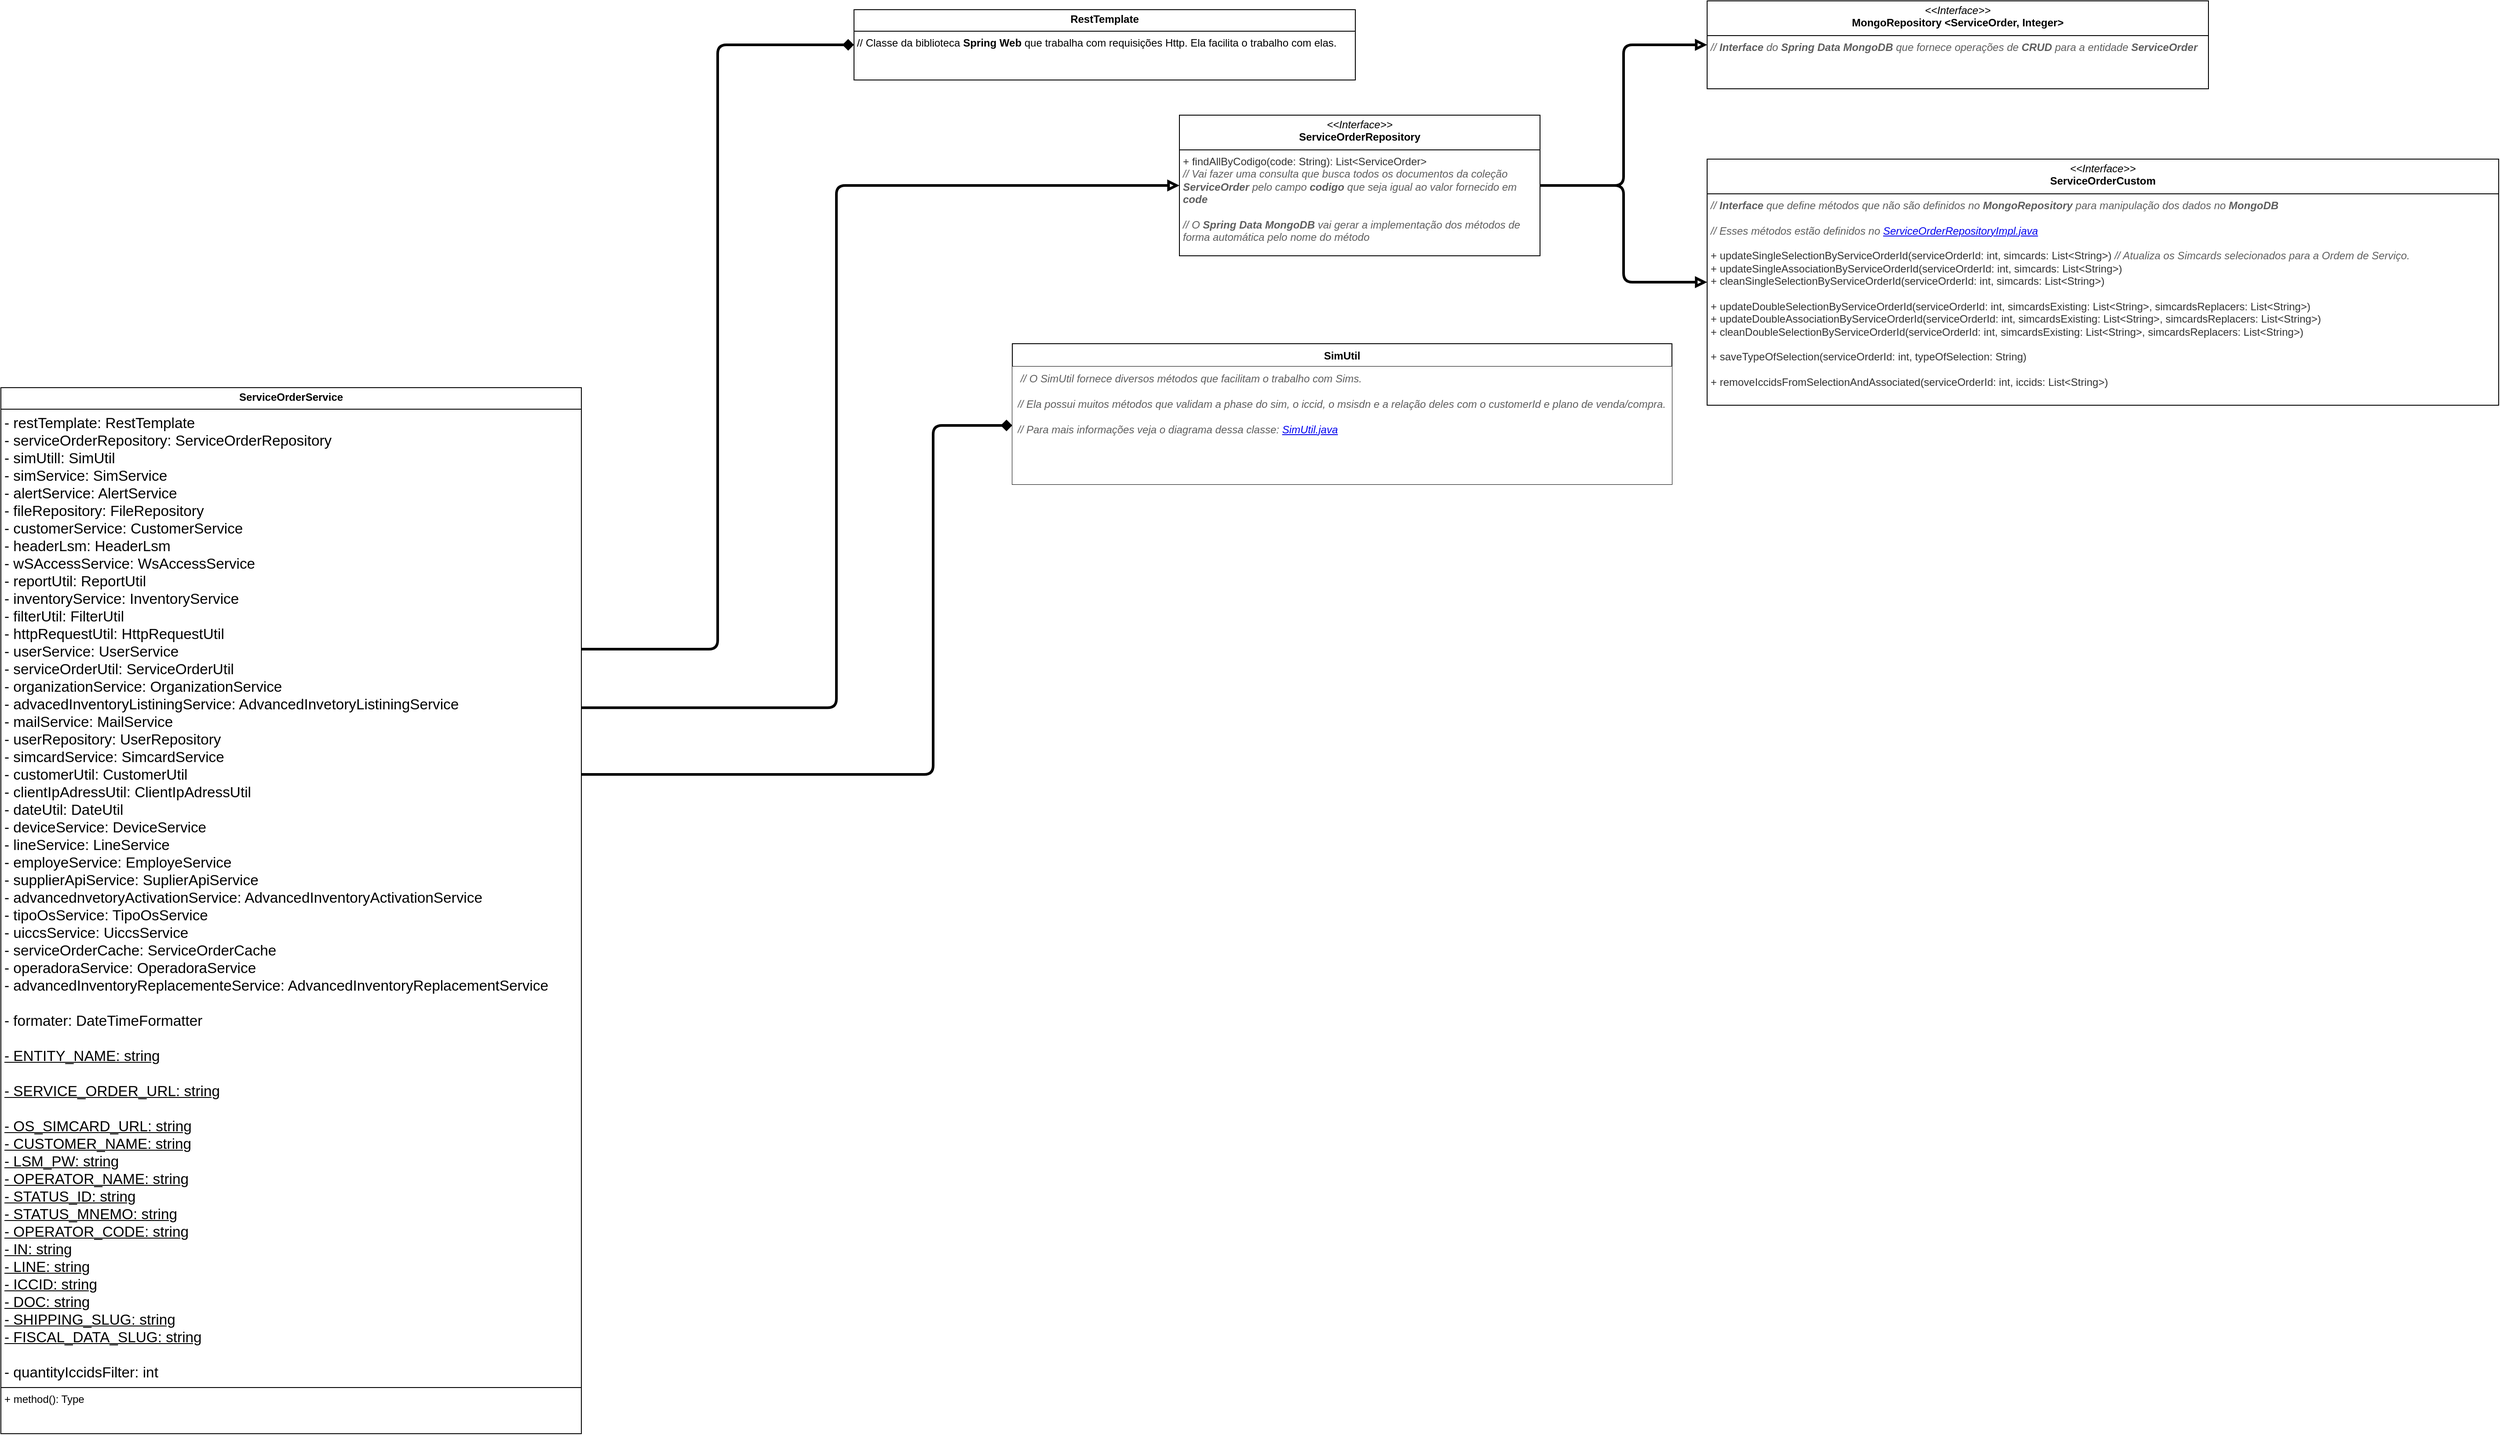 <mxfile version="25.0.3">
  <diagram name="Página-1" id="n3oqPN_mnhxu3oE9vwWN">
    <mxGraphModel dx="2745" dy="1462" grid="1" gridSize="10" guides="1" tooltips="1" connect="1" arrows="1" fold="1" page="1" pageScale="1" pageWidth="827" pageHeight="1169" math="0" shadow="0">
      <root>
        <mxCell id="0" />
        <mxCell id="1" parent="0" />
        <mxCell id="ZAlYBI2UBmGH4MSheu3d-29" style="edgeStyle=orthogonalEdgeStyle;rounded=1;orthogonalLoop=1;jettySize=auto;html=1;exitX=1;exitY=0.25;exitDx=0;exitDy=0;entryX=0;entryY=0.5;entryDx=0;entryDy=0;endArrow=diamond;endFill=1;strokeWidth=3;curved=0;" parent="1" source="ZAlYBI2UBmGH4MSheu3d-26" target="ZAlYBI2UBmGH4MSheu3d-27" edge="1">
          <mxGeometry relative="1" as="geometry" />
        </mxCell>
        <mxCell id="ZAlYBI2UBmGH4MSheu3d-33" style="edgeStyle=orthogonalEdgeStyle;rounded=1;orthogonalLoop=1;jettySize=auto;html=1;exitX=0.995;exitY=0.306;exitDx=0;exitDy=0;entryX=0;entryY=0.5;entryDx=0;entryDy=0;strokeWidth=3;endArrow=block;endFill=0;sourcePerimeterSpacing=0;strokeColor=default;curved=0;exitPerimeter=0;" parent="1" source="ZAlYBI2UBmGH4MSheu3d-26" target="ZAlYBI2UBmGH4MSheu3d-32" edge="1">
          <mxGeometry relative="1" as="geometry">
            <Array as="points">
              <mxPoint x="1090" y="824" />
              <mxPoint x="1090" y="230" />
            </Array>
          </mxGeometry>
        </mxCell>
        <mxCell id="YH0yCFTqml4QWrOIWOWk-8" style="edgeStyle=orthogonalEdgeStyle;rounded=1;orthogonalLoop=1;jettySize=auto;html=1;entryX=0;entryY=0.5;entryDx=0;entryDy=0;endArrow=diamond;endFill=1;curved=0;strokeWidth=3;" parent="1" source="ZAlYBI2UBmGH4MSheu3d-26" target="YH0yCFTqml4QWrOIWOWk-5" edge="1">
          <mxGeometry relative="1" as="geometry">
            <Array as="points">
              <mxPoint x="1200" y="900" />
              <mxPoint x="1200" y="503" />
            </Array>
          </mxGeometry>
        </mxCell>
        <mxCell id="ZAlYBI2UBmGH4MSheu3d-26" value="&lt;p style=&quot;margin:0px;margin-top:4px;text-align:center;&quot;&gt;&lt;b&gt;ServiceOrderService&lt;/b&gt;&lt;/p&gt;&lt;hr size=&quot;1&quot; style=&quot;border-style:solid;&quot;&gt;&lt;p style=&quot;margin:0px;margin-left:4px;&quot;&gt;&lt;span data-lucid-content=&quot;{&amp;quot;t&amp;quot;:&amp;quot;- restTemplate: RestTemplate\n- serviceOrderRepository: ServiceOrderRepository\n- simUtill: SimUtil\n- simService: SimService\n- alertService: AlertService\n- fileRepository: FileRepository\n- customerService: CustomerService\n- headerLsm: HeaderLsm\n- wSAccessService: WsAccessService\n- reportUtil: ReportUtil\n- inventoryService: InventoryService\n- filterUtil: FilterUtil\n- httpRequestUtil: HttpRequestUtil\n- userService: UserService\n- serviceOrderUtil: ServiceOrderUtil\n- organizationService: OrganizationService\n- advacedInventoryListiningService: AdvancedInvetoryListiningService\n- mailService: MailService\n- userRepository: UserRepository\n- simcardService: SimcardService\n- customerUtil: CustomerUtil\n- clientIpAdressUtil: ClientIpAdressUtil\n- dateUtil: DateUtil\n- deviceService: DeviceService\n- lineService: LineService\n- employeService: EmployeService\n- supplierApiService: SuplierApiService\n- advancednvetoryActivationService: AdvancedInventoryActivationService\n- tipoOsService: TipoOsService\n- uiccsService: UiccsService\n- serviceOrderCache: ServiceOrderCache\n- operadoraService: OperadoraService\n- advancedInventoryReplacementeService: AdvancedInventoryReplacementService\n\n- formater: DateTimeFormatter\n\n- ENTITY_NAME: string\n\n- SERVICE_ORDER_URL: string\n\n- OS_SIMCARD_URL: string\n- CUSTOMER_NAME: string\n- LSM_PW: string\n- OPERATOR_NAME: string\n- STATUS_ID: string\n- STATUS_MNEMO: string\n- OPERATOR_CODE: string\n- IN: string\n- LINE: string\n- ICCID: string\n- DOC: string\n- SHIPPING_SLUG: string\n- FISCAL_DATA_SLUG: string\n\n- quantityIccidsFilter: int&amp;quot;,&amp;quot;m&amp;quot;:[{&amp;quot;s&amp;quot;:0,&amp;quot;n&amp;quot;:&amp;quot;s&amp;quot;,&amp;quot;v&amp;quot;:22.222,&amp;quot;e&amp;quot;:1552},{&amp;quot;s&amp;quot;:1206,&amp;quot;n&amp;quot;:&amp;quot;u&amp;quot;,&amp;quot;v&amp;quot;:true,&amp;quot;e&amp;quot;:1523}]}&quot; data-lucid-type=&quot;application/vnd.lucid.text&quot;&gt;&lt;span style=&quot;font-size:16.667px;&quot;&gt;- restTemplate: RestTemplate&lt;br&gt;&lt;/span&gt;&lt;span style=&quot;font-size:16.667px;&quot;&gt;- serviceOrderRepository: ServiceOrderRepository&lt;br&gt;&lt;/span&gt;&lt;span style=&quot;font-size:16.667px;&quot;&gt;- simUtill: SimUtil&lt;br&gt;&lt;/span&gt;&lt;span style=&quot;font-size:16.667px;&quot;&gt;- simService: SimService&lt;br&gt;&lt;/span&gt;&lt;span style=&quot;font-size:16.667px;&quot;&gt;- alertService: AlertService&lt;br&gt;&lt;/span&gt;&lt;span style=&quot;font-size:16.667px;&quot;&gt;- fileRepository: FileRepository&lt;br&gt;&lt;/span&gt;&lt;span style=&quot;font-size:16.667px;&quot;&gt;- customerService: CustomerService&lt;br&gt;&lt;/span&gt;&lt;span style=&quot;font-size:16.667px;&quot;&gt;- headerLsm: HeaderLsm&lt;br&gt;&lt;/span&gt;&lt;span style=&quot;font-size:16.667px;&quot;&gt;- wSAccessService: WsAccessService&lt;br&gt;&lt;/span&gt;&lt;span style=&quot;font-size:16.667px;&quot;&gt;- reportUtil: ReportUtil&lt;br&gt;&lt;/span&gt;&lt;span style=&quot;font-size:16.667px;&quot;&gt;- inventoryService: InventoryService&lt;br&gt;&lt;/span&gt;&lt;span style=&quot;font-size:16.667px;&quot;&gt;- filterUtil: FilterUtil&lt;br&gt;&lt;/span&gt;&lt;span style=&quot;font-size:16.667px;&quot;&gt;- httpRequestUtil: HttpRequestUtil&lt;br&gt;&lt;/span&gt;&lt;span style=&quot;font-size:16.667px;&quot;&gt;- userService: UserService&lt;br&gt;&lt;/span&gt;&lt;span style=&quot;font-size:16.667px;&quot;&gt;- serviceOrderUtil: ServiceOrderUtil&lt;br&gt;&lt;/span&gt;&lt;span style=&quot;font-size:16.667px;&quot;&gt;- organizationService: OrganizationService&lt;br&gt;&lt;/span&gt;&lt;span style=&quot;font-size:16.667px;&quot;&gt;- advacedInventoryListiningService: AdvancedInvetoryListiningService&lt;br&gt;&lt;/span&gt;&lt;span style=&quot;font-size:16.667px;&quot;&gt;- mailService: MailService&lt;br&gt;&lt;/span&gt;&lt;span style=&quot;font-size:16.667px;&quot;&gt;- userRepository: UserRepository&lt;br&gt;&lt;/span&gt;&lt;span style=&quot;font-size:16.667px;&quot;&gt;- simcardService: SimcardService&lt;br&gt;&lt;/span&gt;&lt;span style=&quot;font-size:16.667px;&quot;&gt;- customerUtil: CustomerUtil&lt;br&gt;&lt;/span&gt;&lt;span style=&quot;font-size:16.667px;&quot;&gt;- clientIpAdressUtil: ClientIpAdressUtil&lt;br&gt;&lt;/span&gt;&lt;span style=&quot;font-size:16.667px;&quot;&gt;- dateUtil: DateUtil&lt;br&gt;&lt;/span&gt;&lt;span style=&quot;font-size:16.667px;&quot;&gt;- deviceService: DeviceService&lt;br&gt;&lt;/span&gt;&lt;span style=&quot;font-size:16.667px;&quot;&gt;- lineService: LineService&lt;br&gt;&lt;/span&gt;&lt;span style=&quot;font-size:16.667px;&quot;&gt;- employeService: EmployeService&lt;br&gt;&lt;/span&gt;&lt;span style=&quot;font-size:16.667px;&quot;&gt;- supplierApiService: SuplierApiService&lt;br&gt;&lt;/span&gt;&lt;span style=&quot;font-size:16.667px;&quot;&gt;- advancednvetoryActivationService: AdvancedInventoryActivationService&lt;br&gt;&lt;/span&gt;&lt;span style=&quot;font-size:16.667px;&quot;&gt;- tipoOsService: TipoOsService&lt;br&gt;&lt;/span&gt;&lt;span style=&quot;font-size:16.667px;&quot;&gt;- uiccsService: UiccsService&lt;br&gt;&lt;/span&gt;&lt;span style=&quot;font-size:16.667px;&quot;&gt;- serviceOrderCache: ServiceOrderCache&lt;br&gt;&lt;/span&gt;&lt;span style=&quot;font-size:16.667px;&quot;&gt;- operadoraService: OperadoraService&lt;br&gt;&lt;/span&gt;&lt;span style=&quot;font-size:16.667px;&quot;&gt;- advancedInventoryReplacementeService: AdvancedInventoryReplacementService&lt;br&gt;&lt;/span&gt;&lt;span style=&quot;font-size:16.667px;&quot;&gt;&lt;br&gt;&lt;/span&gt;&lt;span style=&quot;font-size:16.667px;&quot;&gt;- formater: DateTimeFormatter&lt;br&gt;&lt;/span&gt;&lt;span style=&quot;font-size:16.667px;&quot;&gt;&lt;br&gt;&lt;/span&gt;&lt;span style=&quot;text-decoration-line: underline; font-size: 16.667px;&quot;&gt;- ENTITY_NAME: string&lt;br&gt;&lt;/span&gt;&lt;span style=&quot;text-decoration-line: underline; font-size: 16.667px;&quot;&gt;&lt;br&gt;&lt;/span&gt;&lt;span style=&quot;text-decoration-line: underline; font-size: 16.667px;&quot;&gt;- SERVICE_ORDER_URL: string&lt;br&gt;&lt;/span&gt;&lt;span style=&quot;text-decoration-line: underline; font-size: 16.667px;&quot;&gt;&lt;br&gt;&lt;/span&gt;&lt;span style=&quot;text-decoration-line: underline; font-size: 16.667px;&quot;&gt;- OS_SIMCARD_URL: string&lt;br&gt;&lt;/span&gt;&lt;span style=&quot;text-decoration-line: underline; font-size: 16.667px;&quot;&gt;- CUSTOMER_NAME: string&lt;br&gt;&lt;/span&gt;&lt;span style=&quot;text-decoration-line: underline; font-size: 16.667px;&quot;&gt;- LSM_PW: string&lt;br&gt;&lt;/span&gt;&lt;span style=&quot;text-decoration-line: underline; font-size: 16.667px;&quot;&gt;- OPERATOR_NAME: string&lt;br&gt;&lt;/span&gt;&lt;span style=&quot;text-decoration-line: underline; font-size: 16.667px;&quot;&gt;- STATUS_ID: string&lt;br&gt;&lt;/span&gt;&lt;span style=&quot;text-decoration-line: underline; font-size: 16.667px;&quot;&gt;- STATUS_MNEMO: string&lt;br&gt;&lt;/span&gt;&lt;span style=&quot;text-decoration-line: underline; font-size: 16.667px;&quot;&gt;- OPERATOR_CODE: string&lt;br&gt;&lt;/span&gt;&lt;span style=&quot;text-decoration-line: underline; font-size: 16.667px;&quot;&gt;- IN: string&lt;br&gt;&lt;/span&gt;&lt;span style=&quot;text-decoration-line: underline; font-size: 16.667px;&quot;&gt;- LINE: string&lt;br&gt;&lt;/span&gt;&lt;span style=&quot;text-decoration-line: underline; font-size: 16.667px;&quot;&gt;- ICCID: string&lt;br&gt;&lt;/span&gt;&lt;span style=&quot;text-decoration-line: underline; font-size: 16.667px;&quot;&gt;- DOC: string&lt;br&gt;&lt;/span&gt;&lt;span style=&quot;text-decoration-line: underline; font-size: 16.667px;&quot;&gt;- SHIPPING_SLUG: string&lt;br&gt;&lt;/span&gt;&lt;span style=&quot;text-decoration-line: underline; font-size: 16.667px;&quot;&gt;- FISCAL_DATA_SLUG: string&lt;/span&gt;&lt;span style=&quot;font-size:16.667px;&quot;&gt;&lt;br&gt;&lt;/span&gt;&lt;span style=&quot;font-size:16.667px;&quot;&gt;&lt;br&gt;&lt;/span&gt;&lt;span style=&quot;font-size:16.667px;&quot;&gt;- quantityIccidsFilter: int&lt;/span&gt;&lt;/span&gt;&lt;/p&gt;&lt;hr size=&quot;1&quot; style=&quot;border-style:solid;&quot;&gt;&lt;p style=&quot;margin:0px;margin-left:4px;&quot;&gt;+ method(): Type&lt;/p&gt;" style="verticalAlign=top;align=left;overflow=fill;html=1;whiteSpace=wrap;" parent="1" vertex="1">
          <mxGeometry x="140" y="460" width="660" height="1190" as="geometry" />
        </mxCell>
        <mxCell id="ZAlYBI2UBmGH4MSheu3d-27" value="&lt;p style=&quot;margin:0px;margin-top:4px;text-align:center;&quot;&gt;&lt;b&gt;RestTemplate&lt;/b&gt;&lt;/p&gt;&lt;hr size=&quot;1&quot; style=&quot;border-style:solid;&quot;&gt;&lt;div style=&quot;height:2px;&quot;&gt;&amp;nbsp;// Classe da biblioteca &lt;b&gt;Spring Web&lt;/b&gt;&amp;nbsp;que trabalha com requisições Http. Ela facilita o trabalho com elas.&lt;/div&gt;" style="verticalAlign=top;align=left;overflow=fill;html=1;whiteSpace=wrap;" parent="1" vertex="1">
          <mxGeometry x="1110" y="30" width="570" height="80" as="geometry" />
        </mxCell>
        <mxCell id="ZAlYBI2UBmGH4MSheu3d-35" style="edgeStyle=orthogonalEdgeStyle;rounded=1;orthogonalLoop=1;jettySize=auto;html=1;entryX=0;entryY=0.5;entryDx=0;entryDy=0;strokeWidth=3;endArrow=block;endFill=0;curved=0;" parent="1" source="ZAlYBI2UBmGH4MSheu3d-32" target="ZAlYBI2UBmGH4MSheu3d-34" edge="1">
          <mxGeometry relative="1" as="geometry" />
        </mxCell>
        <mxCell id="ZAlYBI2UBmGH4MSheu3d-37" style="edgeStyle=orthogonalEdgeStyle;rounded=1;orthogonalLoop=1;jettySize=auto;html=1;entryX=0;entryY=0.5;entryDx=0;entryDy=0;strokeWidth=3;endArrow=block;endFill=0;curved=0;" parent="1" source="ZAlYBI2UBmGH4MSheu3d-32" target="ZAlYBI2UBmGH4MSheu3d-36" edge="1">
          <mxGeometry relative="1" as="geometry" />
        </mxCell>
        <mxCell id="ZAlYBI2UBmGH4MSheu3d-32" value="&lt;p style=&quot;margin:0px;margin-top:4px;text-align:center;&quot;&gt;&lt;i&gt;&amp;lt;&amp;lt;Interface&amp;gt;&amp;gt;&lt;/i&gt;&lt;br&gt;&lt;b&gt;ServiceOrderRepository&lt;/b&gt;&lt;/p&gt;&lt;hr size=&quot;1&quot; style=&quot;border-style:solid;&quot;&gt;&lt;p style=&quot;margin:0px;margin-left:4px;&quot;&gt;&lt;span data-lucid-content=&quot;{&amp;quot;t&amp;quot;:&amp;quot;+ findAllByCodigo(code: String): List&lt;ServiceOrder&gt; \n// Vai fazer uma consulta que busca todos os documentos da coleção ServiceOrder pelo campo codigo que seja igual ao valor fornecido em code \n\n// O Spring Data MongoDB vai gerar a implementação dos métodos de forma automática pelo nome do método&amp;quot;,&amp;quot;m&amp;quot;:[{&amp;quot;s&amp;quot;:0,&amp;quot;n&amp;quot;:&amp;quot;c&amp;quot;,&amp;quot;v&amp;quot;:&amp;quot;#333333ff&amp;quot;,&amp;quot;e&amp;quot;:53},{&amp;quot;s&amp;quot;:53,&amp;quot;n&amp;quot;:&amp;quot;fc&amp;quot;,&amp;quot;v&amp;quot;:&amp;quot;Oblique&amp;quot;,&amp;quot;e&amp;quot;:120},{&amp;quot;s&amp;quot;:53,&amp;quot;n&amp;quot;:&amp;quot;i&amp;quot;,&amp;quot;v&amp;quot;:true,&amp;quot;e&amp;quot;:192},{&amp;quot;s&amp;quot;:53,&amp;quot;n&amp;quot;:&amp;quot;fid&amp;quot;,&amp;quot;v&amp;quot;:8,&amp;quot;e&amp;quot;:120},{&amp;quot;s&amp;quot;:53,&amp;quot;n&amp;quot;:&amp;quot;c&amp;quot;,&amp;quot;v&amp;quot;:&amp;quot;#5e5e5eff&amp;quot;,&amp;quot;e&amp;quot;:297},{&amp;quot;s&amp;quot;:120,&amp;quot;n&amp;quot;:&amp;quot;fc&amp;quot;,&amp;quot;v&amp;quot;:&amp;quot;Bold Oblique&amp;quot;,&amp;quot;e&amp;quot;:132},{&amp;quot;s&amp;quot;:120,&amp;quot;n&amp;quot;:&amp;quot;b&amp;quot;,&amp;quot;v&amp;quot;:true,&amp;quot;e&amp;quot;:132},{&amp;quot;s&amp;quot;:120,&amp;quot;n&amp;quot;:&amp;quot;fid&amp;quot;,&amp;quot;v&amp;quot;:7,&amp;quot;e&amp;quot;:132},{&amp;quot;s&amp;quot;:132,&amp;quot;n&amp;quot;:&amp;quot;fc&amp;quot;,&amp;quot;v&amp;quot;:&amp;quot;Oblique&amp;quot;,&amp;quot;e&amp;quot;:144},{&amp;quot;s&amp;quot;:132,&amp;quot;n&amp;quot;:&amp;quot;fid&amp;quot;,&amp;quot;v&amp;quot;:8,&amp;quot;e&amp;quot;:144},{&amp;quot;s&amp;quot;:144,&amp;quot;n&amp;quot;:&amp;quot;fc&amp;quot;,&amp;quot;v&amp;quot;:&amp;quot;Bold Oblique&amp;quot;,&amp;quot;e&amp;quot;:150},{&amp;quot;s&amp;quot;:144,&amp;quot;n&amp;quot;:&amp;quot;b&amp;quot;,&amp;quot;v&amp;quot;:true,&amp;quot;e&amp;quot;:150},{&amp;quot;s&amp;quot;:144,&amp;quot;n&amp;quot;:&amp;quot;fid&amp;quot;,&amp;quot;v&amp;quot;:7,&amp;quot;e&amp;quot;:150},{&amp;quot;s&amp;quot;:150,&amp;quot;n&amp;quot;:&amp;quot;fc&amp;quot;,&amp;quot;v&amp;quot;:&amp;quot;Oblique&amp;quot;,&amp;quot;e&amp;quot;:188},{&amp;quot;s&amp;quot;:150,&amp;quot;n&amp;quot;:&amp;quot;fid&amp;quot;,&amp;quot;v&amp;quot;:8,&amp;quot;e&amp;quot;:188},{&amp;quot;s&amp;quot;:188,&amp;quot;n&amp;quot;:&amp;quot;fc&amp;quot;,&amp;quot;v&amp;quot;:&amp;quot;Bold Oblique&amp;quot;,&amp;quot;e&amp;quot;:192},{&amp;quot;s&amp;quot;:188,&amp;quot;n&amp;quot;:&amp;quot;b&amp;quot;,&amp;quot;v&amp;quot;:true,&amp;quot;e&amp;quot;:192},{&amp;quot;s&amp;quot;:188,&amp;quot;n&amp;quot;:&amp;quot;fid&amp;quot;,&amp;quot;v&amp;quot;:7,&amp;quot;e&amp;quot;:192},{&amp;quot;s&amp;quot;:200,&amp;quot;n&amp;quot;:&amp;quot;fc&amp;quot;,&amp;quot;v&amp;quot;:&amp;quot;Bold&amp;quot;,&amp;quot;e&amp;quot;:219},{&amp;quot;s&amp;quot;:200,&amp;quot;n&amp;quot;:&amp;quot;b&amp;quot;,&amp;quot;v&amp;quot;:true,&amp;quot;e&amp;quot;:219},{&amp;quot;s&amp;quot;:200,&amp;quot;n&amp;quot;:&amp;quot;fid&amp;quot;,&amp;quot;v&amp;quot;:5,&amp;quot;e&amp;quot;:219}]}&quot; data-lucid-type=&quot;application/vnd.lucid.text&quot;&gt;&lt;span style=&quot;color:#333333;&quot;&gt;+ findAllByCodigo(code: String): List&amp;lt;ServiceOrder&amp;gt; &lt;br&gt;&lt;/span&gt;&lt;span style=&quot;color:#5e5e5e;font-style:italic;&quot;&gt;// Vai fazer uma consulta que busca todos os documentos da coleção &lt;/span&gt;&lt;span style=&quot;font-weight:bold;color:#5e5e5e;font-style:italic;&quot;&gt;ServiceOrder&lt;/span&gt;&lt;span style=&quot;color:#5e5e5e;font-style:italic;&quot;&gt; pelo campo &lt;/span&gt;&lt;span style=&quot;font-weight:bold;color:#5e5e5e;font-style:italic;&quot;&gt;codigo&lt;/span&gt;&lt;span style=&quot;color:#5e5e5e;font-style:italic;&quot;&gt; que seja igual ao valor fornecido em &lt;/span&gt;&lt;span style=&quot;font-weight:bold;color:#5e5e5e;font-style:italic;&quot;&gt;code&lt;/span&gt;&lt;span style=&quot;color:#5e5e5e;&quot;&gt; &lt;br&gt;&lt;/span&gt;&lt;span style=&quot;color:#5e5e5e;&quot;&gt;&lt;br&gt;&lt;/span&gt;&lt;i&gt;&lt;span style=&quot;color:#5e5e5e;&quot;&gt;// O &lt;/span&gt;&lt;span style=&quot;font-weight:bold;color:#5e5e5e;&quot;&gt;Spring Data MongoDB&lt;/span&gt;&lt;span style=&quot;color:#5e5e5e;&quot;&gt; vai gerar a implementação dos métodos de forma automática pelo nome do método&lt;/span&gt;&lt;/i&gt;&lt;/span&gt;&lt;/p&gt;" style="verticalAlign=top;align=left;overflow=fill;html=1;whiteSpace=wrap;" parent="1" vertex="1">
          <mxGeometry x="1480" y="150" width="410" height="160" as="geometry" />
        </mxCell>
        <mxCell id="ZAlYBI2UBmGH4MSheu3d-34" value="&lt;p style=&quot;margin:0px;margin-top:4px;text-align:center;&quot;&gt;&lt;i&gt;&amp;lt;&amp;lt;Interface&amp;gt;&amp;gt;&lt;/i&gt;&lt;br&gt;&lt;b&gt;MongoRepository &amp;lt;ServiceOrder, Integer&amp;gt;&lt;/b&gt;&lt;/p&gt;&lt;hr size=&quot;1&quot; style=&quot;border-style:solid;&quot;&gt;&lt;p style=&quot;margin:0px;margin-left:4px;&quot;&gt;&lt;span data-lucid-content=&quot;{&amp;quot;t&amp;quot;:&amp;quot;// Interface do Spring Data MongoDB que fornece operações de CRUD para a entidade ServiceOrder&amp;quot;,&amp;quot;m&amp;quot;:[{&amp;quot;s&amp;quot;:3,&amp;quot;n&amp;quot;:&amp;quot;b&amp;quot;,&amp;quot;v&amp;quot;:true,&amp;quot;e&amp;quot;:12},{&amp;quot;s&amp;quot;:3,&amp;quot;n&amp;quot;:&amp;quot;fc&amp;quot;,&amp;quot;v&amp;quot;:&amp;quot;Bold&amp;quot;,&amp;quot;e&amp;quot;:12},{&amp;quot;s&amp;quot;:3,&amp;quot;n&amp;quot;:&amp;quot;fid&amp;quot;,&amp;quot;v&amp;quot;:5,&amp;quot;e&amp;quot;:12},{&amp;quot;s&amp;quot;:16,&amp;quot;n&amp;quot;:&amp;quot;b&amp;quot;,&amp;quot;v&amp;quot;:true,&amp;quot;e&amp;quot;:35},{&amp;quot;s&amp;quot;:16,&amp;quot;n&amp;quot;:&amp;quot;fc&amp;quot;,&amp;quot;v&amp;quot;:&amp;quot;Bold&amp;quot;,&amp;quot;e&amp;quot;:35},{&amp;quot;s&amp;quot;:16,&amp;quot;n&amp;quot;:&amp;quot;fid&amp;quot;,&amp;quot;v&amp;quot;:5,&amp;quot;e&amp;quot;:35},{&amp;quot;s&amp;quot;:61,&amp;quot;n&amp;quot;:&amp;quot;b&amp;quot;,&amp;quot;v&amp;quot;:true,&amp;quot;e&amp;quot;:65},{&amp;quot;s&amp;quot;:61,&amp;quot;n&amp;quot;:&amp;quot;fc&amp;quot;,&amp;quot;v&amp;quot;:&amp;quot;Bold&amp;quot;,&amp;quot;e&amp;quot;:65},{&amp;quot;s&amp;quot;:61,&amp;quot;n&amp;quot;:&amp;quot;fid&amp;quot;,&amp;quot;v&amp;quot;:5,&amp;quot;e&amp;quot;:65},{&amp;quot;s&amp;quot;:82,&amp;quot;n&amp;quot;:&amp;quot;b&amp;quot;,&amp;quot;v&amp;quot;:true,&amp;quot;e&amp;quot;:94},{&amp;quot;s&amp;quot;:82,&amp;quot;n&amp;quot;:&amp;quot;fc&amp;quot;,&amp;quot;v&amp;quot;:&amp;quot;Bold&amp;quot;,&amp;quot;e&amp;quot;:94},{&amp;quot;s&amp;quot;:82,&amp;quot;n&amp;quot;:&amp;quot;fid&amp;quot;,&amp;quot;v&amp;quot;:5,&amp;quot;e&amp;quot;:94},{&amp;quot;s&amp;quot;:0,&amp;quot;n&amp;quot;:&amp;quot;c&amp;quot;,&amp;quot;v&amp;quot;:&amp;quot;#5e5e5eff&amp;quot;,&amp;quot;e&amp;quot;:94}]}&quot; data-lucid-type=&quot;application/vnd.lucid.text&quot;&gt;&lt;i&gt;&lt;font color=&quot;#5e5e5e&quot;&gt;// &lt;span style=&quot;font-weight: bold;&quot;&gt;Interface&lt;/span&gt; do &lt;span style=&quot;font-weight: bold;&quot;&gt;Spring Data MongoDB&lt;/span&gt; que fornece operações de &lt;span style=&quot;font-weight: bold;&quot;&gt;CRUD&lt;/span&gt; para a entidade &lt;span style=&quot;font-weight: bold;&quot;&gt;ServiceOrder&lt;/span&gt;&lt;/font&gt;&lt;/i&gt;&lt;/span&gt;&lt;/p&gt;" style="verticalAlign=top;align=left;overflow=fill;html=1;whiteSpace=wrap;" parent="1" vertex="1">
          <mxGeometry x="2080" y="20" width="570" height="100" as="geometry" />
        </mxCell>
        <mxCell id="ZAlYBI2UBmGH4MSheu3d-36" value="&lt;p style=&quot;margin:0px;margin-top:4px;text-align:center;&quot;&gt;&lt;i&gt;&amp;lt;&amp;lt;Interface&amp;gt;&amp;gt;&lt;/i&gt;&lt;br&gt;&lt;b&gt;ServiceOrderCustom&lt;/b&gt;&lt;/p&gt;&lt;hr size=&quot;1&quot; style=&quot;border-style:solid;&quot;&gt;&lt;p style=&quot;margin:0px;margin-left:4px;&quot;&gt;&lt;span data-lucid-content=&quot;{&amp;quot;t&amp;quot;:&amp;quot;// Interface que define métodos que não são definidos no MongoRepository para manipulação dos dados no MongoDB\n\n// Esses métodos estão definidos no ServiceOrderRepositoryImpl.java\n\n+ updateSingleSelectionByServiceOrderId(serviceOrderId: int, simcards: List&lt;String&gt;)\n+ updateSingleAssociationByServiceOrderId(serviceOrderId: int, simcards: List&lt;String&gt;)\n+ cleanSingleSelectionByServiceOrderId(serviceOrderId: int, simcards: List&lt;String&gt;)\n\n+updateDoubleSelectionByServiceOrderId(serviceOrderId: int, simcardsExisting: List&lt;String&gt;, simcardsReplacers: List&lt;String&gt;)\n+updateDoubleAssociationByServiceOrderId(serviceOrderId: int, simcardsExisting: List&lt;String&gt;, simcardsReplacers: List&lt;String&gt;)\n+cleanDoubleSelectionByServiceOrderId(serviceOrderId: int, simcardsExisting: List&lt;String&gt;, simcardsReplacers: List&lt;String&gt;)\n\n+ saveTypeOfSelection(serviceOrderId: int, typeOfSelection: String)\n\n+ removeIccidsFromSelectionAndAssociated(serviceOrderId: int, iccids: List&lt;String&gt;)&amp;quot;,&amp;quot;m&amp;quot;:[{&amp;quot;s&amp;quot;:0,&amp;quot;n&amp;quot;:&amp;quot;c&amp;quot;,&amp;quot;v&amp;quot;:&amp;quot;#5e5e5eff&amp;quot;,&amp;quot;e&amp;quot;:179},{&amp;quot;s&amp;quot;:3,&amp;quot;n&amp;quot;:&amp;quot;fc&amp;quot;,&amp;quot;v&amp;quot;:&amp;quot;Bold&amp;quot;,&amp;quot;e&amp;quot;:12},{&amp;quot;s&amp;quot;:3,&amp;quot;n&amp;quot;:&amp;quot;b&amp;quot;,&amp;quot;v&amp;quot;:true,&amp;quot;e&amp;quot;:12},{&amp;quot;s&amp;quot;:3,&amp;quot;n&amp;quot;:&amp;quot;fid&amp;quot;,&amp;quot;v&amp;quot;:5,&amp;quot;e&amp;quot;:12},{&amp;quot;s&amp;quot;:57,&amp;quot;n&amp;quot;:&amp;quot;fc&amp;quot;,&amp;quot;v&amp;quot;:&amp;quot;Bold&amp;quot;,&amp;quot;e&amp;quot;:72},{&amp;quot;s&amp;quot;:57,&amp;quot;n&amp;quot;:&amp;quot;b&amp;quot;,&amp;quot;v&amp;quot;:true,&amp;quot;e&amp;quot;:72},{&amp;quot;s&amp;quot;:57,&amp;quot;n&amp;quot;:&amp;quot;fid&amp;quot;,&amp;quot;v&amp;quot;:5,&amp;quot;e&amp;quot;:72},{&amp;quot;s&amp;quot;:103,&amp;quot;n&amp;quot;:&amp;quot;fc&amp;quot;,&amp;quot;v&amp;quot;:&amp;quot;Bold&amp;quot;,&amp;quot;e&amp;quot;:112},{&amp;quot;s&amp;quot;:103,&amp;quot;n&amp;quot;:&amp;quot;b&amp;quot;,&amp;quot;v&amp;quot;:true,&amp;quot;e&amp;quot;:112},{&amp;quot;s&amp;quot;:103,&amp;quot;n&amp;quot;:&amp;quot;fid&amp;quot;,&amp;quot;v&amp;quot;:5,&amp;quot;e&amp;quot;:112},{&amp;quot;s&amp;quot;:112,&amp;quot;n&amp;quot;:&amp;quot;fc&amp;quot;,&amp;quot;v&amp;quot;:&amp;quot;Regular&amp;quot;,&amp;quot;e&amp;quot;:179},{&amp;quot;s&amp;quot;:112,&amp;quot;n&amp;quot;:&amp;quot;fid&amp;quot;,&amp;quot;v&amp;quot;:2,&amp;quot;e&amp;quot;:179},{&amp;quot;s&amp;quot;:179,&amp;quot;n&amp;quot;:&amp;quot;c&amp;quot;,&amp;quot;v&amp;quot;:&amp;quot;#333333ff&amp;quot;,&amp;quot;e&amp;quot;:967}]}&quot; data-lucid-type=&quot;application/vnd.lucid.text&quot;&gt;&lt;i&gt;&lt;font color=&quot;#5e5e5e&quot;&gt;// &lt;span style=&quot;font-weight: bold;&quot;&gt;Interface&lt;/span&gt; que define métodos que não são definidos no &lt;span style=&quot;font-weight: bold;&quot;&gt;MongoRepository&lt;/span&gt; para manipulação dos dados no &lt;span style=&quot;font-weight: bold;&quot;&gt;MongoDB&lt;br&gt;&lt;/span&gt;&lt;span style=&quot;font-weight: bold;&quot;&gt;&lt;br&gt;&lt;/span&gt;// Esses métodos estão definidos no &lt;a style=&quot;&quot; href=&quot;https://app.diagrams.net/#HGiovanniMendesC%2Fdiagrama-classes-LSM%2Fmain%2FServiceOrderRepositoryImpl.drawio#%7B%22pageId%22%3A%22wG_xQLOSolFc4w-CjNkV%22%7D&quot;&gt;ServiceOrderRepositoryImpl.java&lt;/a&gt;&lt;/font&gt;&lt;/i&gt;&lt;span style=&quot;color:#333333;&quot;&gt;&lt;br&gt;&lt;/span&gt;&lt;span style=&quot;color:#333333;&quot;&gt;&lt;br&gt;&lt;/span&gt;&lt;font color=&quot;#333333&quot;&gt;+ updateSingleSelectionByServiceOrderId(serviceOrderId: int, simcards: List&amp;lt;String&amp;gt;) &lt;/font&gt;&lt;i style=&quot;&quot;&gt;&lt;font color=&quot;#5e5e5e&quot;&gt;// Atualiza os Simcards selecionados para a Ordem de Serviço.&lt;br&gt;&lt;/font&gt;&lt;/i&gt;&lt;span style=&quot;color:#333333;&quot;&gt;+ updateSingleAssociationByServiceOrderId(serviceOrderId: int, simcards: List&amp;lt;String&amp;gt;)&lt;br&gt;&lt;/span&gt;&lt;span style=&quot;color:#333333;&quot;&gt;+ cleanSingleSelectionByServiceOrderId(serviceOrderId: int, simcards: List&amp;lt;String&amp;gt;)&lt;br&gt;&lt;/span&gt;&lt;span style=&quot;color:#333333;&quot;&gt;&lt;br&gt;&lt;/span&gt;&lt;span style=&quot;color:#333333;&quot;&gt;+ updateDoubleSelectionByServiceOrderId(serviceOrderId: int, simcardsExisting: List&amp;lt;String&amp;gt;, simcardsReplacers: List&amp;lt;String&amp;gt;)&lt;br&gt;&lt;/span&gt;&lt;span style=&quot;color:#333333;&quot;&gt;+ updateDoubleAssociationByServiceOrderId(serviceOrderId: int, simcardsExisting: List&amp;lt;String&amp;gt;, simcardsReplacers: List&amp;lt;String&amp;gt;)&lt;br&gt;&lt;/span&gt;&lt;span style=&quot;color:#333333;&quot;&gt;+ cleanDoubleSelectionByServiceOrderId(serviceOrderId: int, simcardsExisting: List&amp;lt;String&amp;gt;, simcardsReplacers: List&amp;lt;String&amp;gt;)&lt;br&gt;&lt;/span&gt;&lt;span style=&quot;color:#333333;&quot;&gt;&lt;br&gt;&lt;/span&gt;&lt;span style=&quot;color:#333333;&quot;&gt;+ saveTypeOfSelection(serviceOrderId: int, typeOfSelection: String)&lt;br&gt;&lt;/span&gt;&lt;span style=&quot;color:#333333;&quot;&gt;&lt;br&gt;&lt;/span&gt;&lt;span style=&quot;color:#333333;&quot;&gt;+ removeIccidsFromSelectionAndAssociated(serviceOrderId: int, iccids: List&amp;lt;String&amp;gt;)&lt;/span&gt;&lt;/span&gt;&lt;/p&gt;" style="verticalAlign=top;align=left;overflow=fill;html=1;whiteSpace=wrap;strokeColor=default;" parent="1" vertex="1">
          <mxGeometry x="2080" y="200" width="900" height="280" as="geometry" />
        </mxCell>
        <mxCell id="YH0yCFTqml4QWrOIWOWk-4" value="SimUtil" style="swimlane;fontStyle=1;align=center;verticalAlign=top;childLayout=stackLayout;horizontal=1;startSize=26;horizontalStack=0;resizeParent=1;resizeParentMax=0;resizeLast=0;collapsible=1;marginBottom=0;whiteSpace=wrap;html=1;" parent="1" vertex="1">
          <mxGeometry x="1290" y="410" width="750" height="160" as="geometry" />
        </mxCell>
        <mxCell id="YH0yCFTqml4QWrOIWOWk-5" value="&lt;font color=&quot;#5e5e5e&quot;&gt;&lt;i&gt;&amp;nbsp;// O SimUtil fornece diversos métodos que facilitam o trabalho com Sims.&lt;/i&gt;&lt;/font&gt;&lt;div&gt;&lt;font color=&quot;#5e5e5e&quot;&gt;&lt;i&gt;&lt;br&gt;&lt;/i&gt;&lt;/font&gt;&lt;div&gt;&lt;font color=&quot;#5e5e5e&quot;&gt;&lt;i&gt;// Ela possui muitos métodos que validam a phase do sim, o iccid, o msisdn e a relação deles com o customerId e plano de venda/compra.&lt;/i&gt;&lt;/font&gt;&lt;/div&gt;&lt;/div&gt;&lt;div&gt;&lt;font color=&quot;#5e5e5e&quot;&gt;&lt;i&gt;&lt;br&gt;&lt;/i&gt;&lt;/font&gt;&lt;/div&gt;&lt;div&gt;&lt;font color=&quot;#5e5e5e&quot;&gt;&lt;i&gt;// Para mais informações veja o diagrama dessa classe: &lt;a href=&quot;https://app.diagrams.net/#HGiovanniMendesC%2Fdiagrama-classes-LSM%2Fmain%2FSimUtil.drawio#%7B%22pageId%22%3A%220d7h8Y_baKdkDav5c62c%22%7D&quot;&gt;SimUtil.java&lt;/a&gt;&lt;/i&gt;&lt;/font&gt;&lt;/div&gt;" style="text;strokeColor=none;fillColor=default;align=left;verticalAlign=top;spacingLeft=4;spacingRight=4;overflow=hidden;rotatable=0;points=[[0,0.5],[1,0.5]];portConstraint=eastwest;whiteSpace=wrap;html=1;" parent="YH0yCFTqml4QWrOIWOWk-4" vertex="1">
          <mxGeometry y="26" width="750" height="134" as="geometry" />
        </mxCell>
      </root>
    </mxGraphModel>
  </diagram>
</mxfile>
